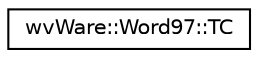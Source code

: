 digraph "类继承关系图"
{
  edge [fontname="Helvetica",fontsize="10",labelfontname="Helvetica",labelfontsize="10"];
  node [fontname="Helvetica",fontsize="10",shape=record];
  rankdir="LR";
  Node0 [label="wvWare::Word97::TC",height=0.2,width=0.4,color="black", fillcolor="white", style="filled",URL="$structwv_ware_1_1_word97_1_1_t_c.html"];
}
